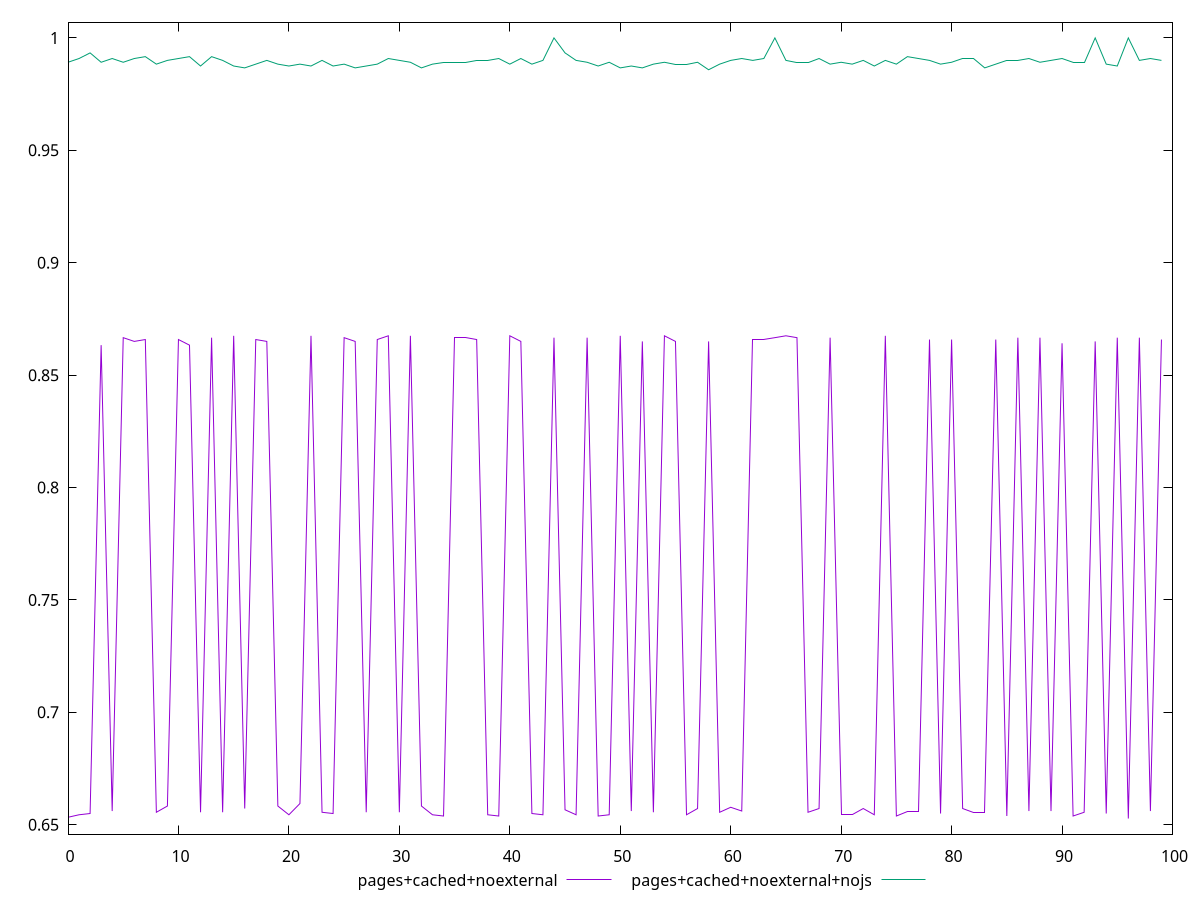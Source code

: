 $_pagesCachedNoexternal <<EOF
0.6533333333333333
0.6544444444444444
0.655
0.8633333333333333
0.6561111111111111
0.8666666666666667
0.865
0.8658333333333333
0.6555555555555556
0.6583333333333333
0.8658333333333333
0.8633333333333333
0.6555555555555556
0.8666666666666667
0.6555555555555556
0.8674999999999999
0.6572222222222223
0.8658333333333333
0.865
0.6583333333333333
0.6544444444444444
0.6594444444444445
0.8674999999999999
0.6555555555555556
0.655
0.8666666666666667
0.865
0.6555555555555556
0.8658333333333333
0.8674999999999999
0.6555555555555556
0.8674999999999999
0.6583333333333333
0.6544444444444444
0.6538888888888889
0.8666666666666667
0.8666666666666667
0.8658333333333333
0.6544444444444444
0.6538888888888889
0.8674999999999999
0.865
0.655
0.6544444444444444
0.8666666666666667
0.6566666666666666
0.6544444444444444
0.8666666666666667
0.6538888888888889
0.6544444444444444
0.8674999999999999
0.6561111111111111
0.865
0.6555555555555556
0.8674999999999999
0.865
0.6544444444444444
0.6572222222222223
0.865
0.6555555555555556
0.6577777777777778
0.6561111111111111
0.8658333333333333
0.8658333333333333
0.8666666666666667
0.8674999999999999
0.8666666666666667
0.6555555555555556
0.6572222222222223
0.8666666666666667
0.6544444444444444
0.6544444444444444
0.6572222222222223
0.6544444444444444
0.8674999999999999
0.6538888888888889
0.6561111111111111
0.6561111111111111
0.8658333333333333
0.655
0.8658333333333333
0.6572222222222223
0.6555555555555556
0.6555555555555556
0.8658333333333333
0.6538888888888889
0.8666666666666667
0.6561111111111111
0.8666666666666667
0.6561111111111111
0.8641666666666666
0.6538888888888889
0.6555555555555556
0.865
0.655
0.8666666666666667
0.6527777777777778
0.8666666666666667
0.6561111111111111
0.8658333333333333
EOF
$_pagesCachedNoexternalNojs <<EOF
0.9891666666666666
0.9908333333333333
0.9933333333333333
0.9891666666666666
0.9908333333333333
0.9891666666666666
0.9908333333333333
0.9916666666666667
0.9883333333333333
0.99
0.9908333333333333
0.9916666666666667
0.9875
0.9916666666666667
0.99
0.9875
0.9866666666666667
0.9883333333333333
0.99
0.9883333333333333
0.9875
0.9883333333333333
0.9875
0.99
0.9875
0.9883333333333333
0.9866666666666667
0.9875
0.9883333333333333
0.9908333333333333
0.99
0.9891666666666666
0.9866666666666667
0.9883333333333333
0.9891666666666666
0.9891666666666666
0.9891666666666666
0.99
0.99
0.9908333333333333
0.9883333333333333
0.9908333333333333
0.9883333333333333
0.99
1
0.9933333333333333
0.99
0.9891666666666666
0.9875
0.9891666666666666
0.9866666666666667
0.9875
0.9866666666666667
0.9883333333333333
0.9891666666666666
0.9883333333333333
0.9883333333333333
0.9891666666666666
0.9858333333333333
0.9883333333333333
0.99
0.9908333333333333
0.99
0.9908333333333333
1
0.99
0.9891666666666666
0.9891666666666666
0.9908333333333333
0.9883333333333333
0.9891666666666666
0.9883333333333333
0.99
0.9875
0.99
0.9883333333333333
0.9916666666666667
0.9908333333333333
0.99
0.9883333333333333
0.9891666666666666
0.9908333333333333
0.9908333333333333
0.9866666666666667
0.9883333333333333
0.99
0.99
0.9908333333333333
0.9891666666666666
0.99
0.9908333333333333
0.9891666666666666
0.9891666666666666
1
0.9883333333333333
0.9875
1
0.99
0.9908333333333333
0.99
EOF
set key outside below
set terminal pngcairo
set output "report_00005_2020-11-02T22-26-11.212Z/render-blocking-resources/render-blocking-resources_pages+cached+noexternal_pages+cached+noexternal+nojs.png"
set yrange [0.6458333333333334:1.0069444444444444]
plot $_pagesCachedNoexternal title "pages+cached+noexternal" with line ,$_pagesCachedNoexternalNojs title "pages+cached+noexternal+nojs" with line ,